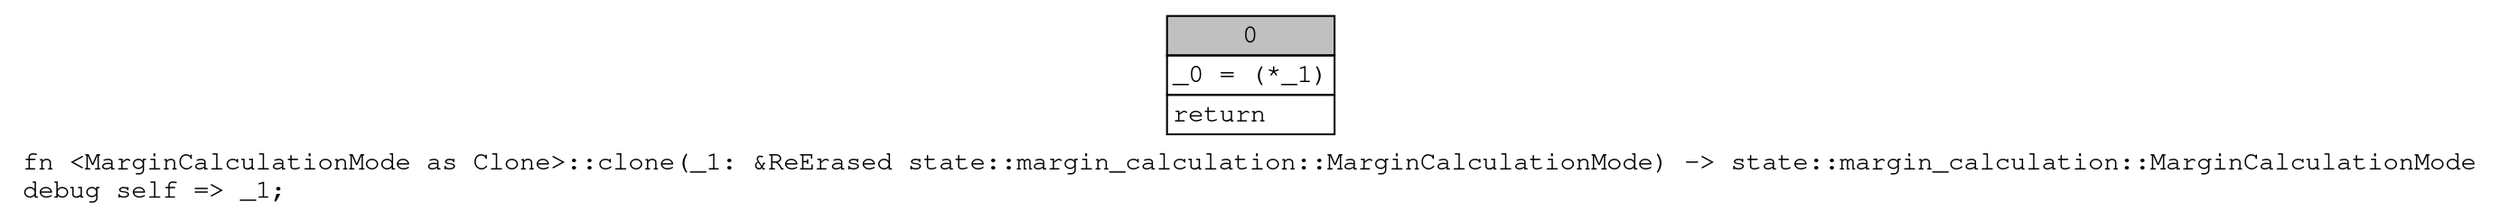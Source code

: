 digraph Mir_0_16565 {
    graph [fontname="Courier, monospace"];
    node [fontname="Courier, monospace"];
    edge [fontname="Courier, monospace"];
    label=<fn &lt;MarginCalculationMode as Clone&gt;::clone(_1: &amp;ReErased state::margin_calculation::MarginCalculationMode) -&gt; state::margin_calculation::MarginCalculationMode<br align="left"/>debug self =&gt; _1;<br align="left"/>>;
    bb0__0_16565 [shape="none", label=<<table border="0" cellborder="1" cellspacing="0"><tr><td bgcolor="gray" align="center" colspan="1">0</td></tr><tr><td align="left" balign="left">_0 = (*_1)<br/></td></tr><tr><td align="left">return</td></tr></table>>];
}
